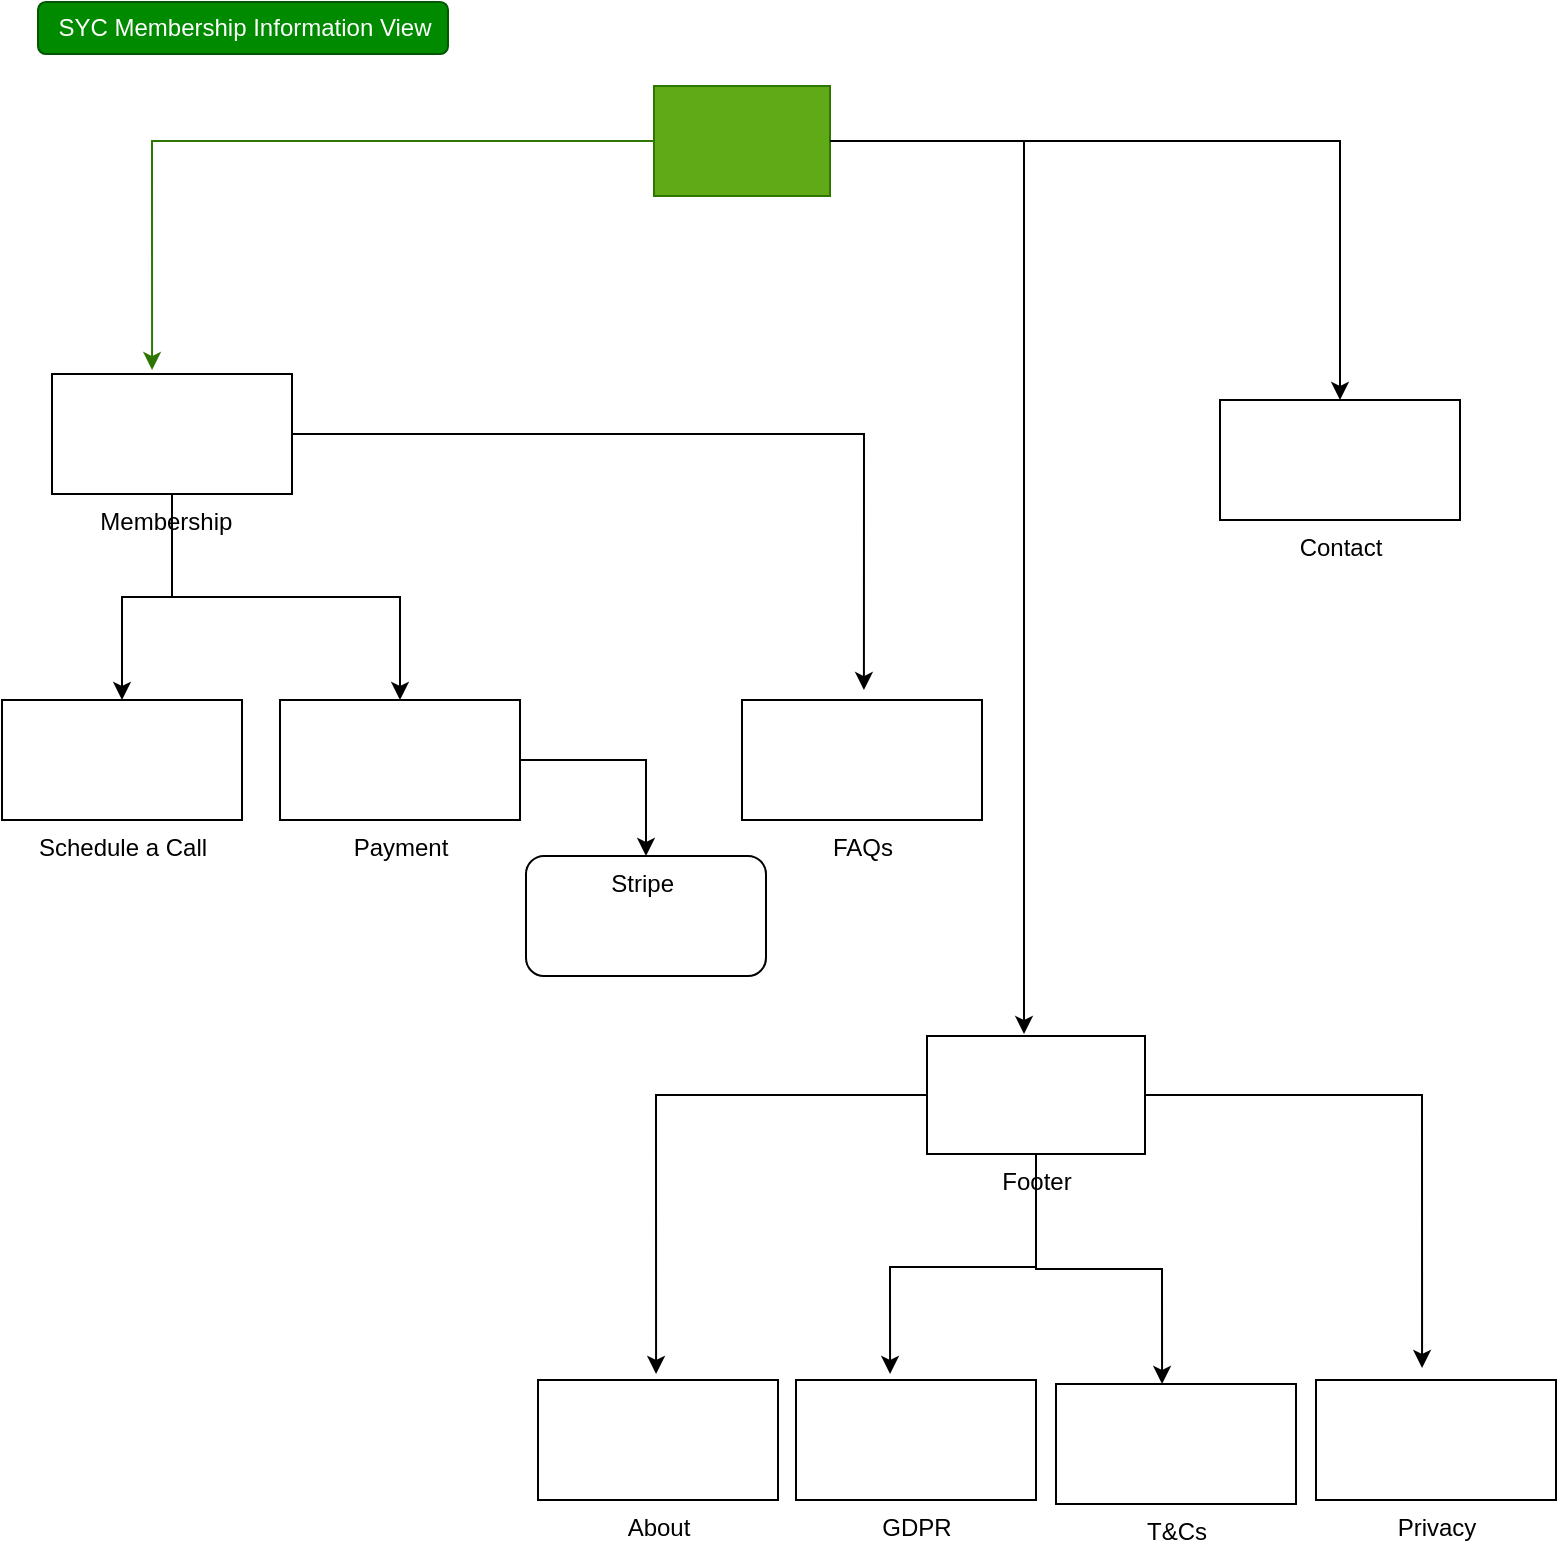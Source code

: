 <mxfile version="22.1.21" type="github">
  <diagram name="Page-1" id="dTbhuif03VTtJhubJGqq">
    <mxGraphModel dx="1441" dy="703" grid="0" gridSize="10" guides="1" tooltips="1" connect="1" arrows="1" fold="1" page="1" pageScale="1" pageWidth="827" pageHeight="1169" math="0" shadow="0">
      <root>
        <mxCell id="0" />
        <mxCell id="1" parent="0" />
        <mxCell id="pZYu0R51DMW-tb0Efp2y-29" style="edgeStyle=orthogonalEdgeStyle;rounded=0;orthogonalLoop=1;jettySize=auto;html=1;" edge="1" parent="1" source="pZYu0R51DMW-tb0Efp2y-1" target="pZYu0R51DMW-tb0Efp2y-4">
          <mxGeometry relative="1" as="geometry" />
        </mxCell>
        <mxCell id="pZYu0R51DMW-tb0Efp2y-1" value="Home&amp;nbsp;" style="verticalLabelPosition=bottom;verticalAlign=top;html=1;shape=mxgraph.basic.rect;fillColor2=none;strokeWidth=1;size=20;indent=5;fillColor=#60a917;fontColor=#ffffff;strokeColor=#2D7600;" vertex="1" parent="1">
          <mxGeometry x="348" y="75" width="88" height="55" as="geometry" />
        </mxCell>
        <mxCell id="pZYu0R51DMW-tb0Efp2y-2" value="Footer&lt;br&gt;" style="verticalLabelPosition=bottom;verticalAlign=top;html=1;shape=mxgraph.basic.rect;fillColor2=none;strokeWidth=1;size=20;indent=5;" vertex="1" parent="1">
          <mxGeometry x="484.5" y="550" width="109" height="59" as="geometry" />
        </mxCell>
        <mxCell id="pZYu0R51DMW-tb0Efp2y-8" value="" style="edgeStyle=orthogonalEdgeStyle;rounded=0;orthogonalLoop=1;jettySize=auto;html=1;" edge="1" parent="1" source="pZYu0R51DMW-tb0Efp2y-3" target="pZYu0R51DMW-tb0Efp2y-7">
          <mxGeometry relative="1" as="geometry" />
        </mxCell>
        <mxCell id="pZYu0R51DMW-tb0Efp2y-15" style="edgeStyle=orthogonalEdgeStyle;rounded=0;orthogonalLoop=1;jettySize=auto;html=1;" edge="1" parent="1" source="pZYu0R51DMW-tb0Efp2y-3" target="pZYu0R51DMW-tb0Efp2y-14">
          <mxGeometry relative="1" as="geometry" />
        </mxCell>
        <mxCell id="pZYu0R51DMW-tb0Efp2y-3" value="Membership&amp;nbsp;&amp;nbsp;" style="verticalLabelPosition=bottom;verticalAlign=top;html=1;shape=mxgraph.basic.rect;fillColor2=none;strokeWidth=1;size=20;indent=5;" vertex="1" parent="1">
          <mxGeometry x="47" y="219" width="120" height="60" as="geometry" />
        </mxCell>
        <mxCell id="pZYu0R51DMW-tb0Efp2y-4" value="Contact" style="verticalLabelPosition=bottom;verticalAlign=top;html=1;shape=mxgraph.basic.rect;fillColor2=none;strokeWidth=1;size=20;indent=5;" vertex="1" parent="1">
          <mxGeometry x="631" y="232" width="120" height="60" as="geometry" />
        </mxCell>
        <mxCell id="pZYu0R51DMW-tb0Efp2y-6" value="SYC Membership Information View" style="text;html=1;align=center;verticalAlign=middle;resizable=0;points=[];autosize=1;strokeColor=#005700;fillColor=#008a00;fontColor=#ffffff;rounded=1;strokeWidth=1;" vertex="1" parent="1">
          <mxGeometry x="40" y="33" width="205" height="26" as="geometry" />
        </mxCell>
        <mxCell id="pZYu0R51DMW-tb0Efp2y-10" value="" style="edgeStyle=orthogonalEdgeStyle;rounded=0;orthogonalLoop=1;jettySize=auto;html=1;" edge="1" parent="1" source="pZYu0R51DMW-tb0Efp2y-7" target="pZYu0R51DMW-tb0Efp2y-9">
          <mxGeometry relative="1" as="geometry" />
        </mxCell>
        <mxCell id="pZYu0R51DMW-tb0Efp2y-7" value="Payment" style="verticalLabelPosition=bottom;verticalAlign=top;html=1;shape=mxgraph.basic.rect;fillColor2=none;strokeWidth=1;size=20;indent=5;" vertex="1" parent="1">
          <mxGeometry x="161" y="382" width="120" height="60" as="geometry" />
        </mxCell>
        <mxCell id="pZYu0R51DMW-tb0Efp2y-9" value="Stripe&amp;nbsp;" style="rounded=1;whiteSpace=wrap;html=1;verticalAlign=top;strokeWidth=1;" vertex="1" parent="1">
          <mxGeometry x="284" y="460" width="120" height="60" as="geometry" />
        </mxCell>
        <mxCell id="pZYu0R51DMW-tb0Efp2y-13" value="About" style="verticalLabelPosition=bottom;verticalAlign=top;html=1;shape=mxgraph.basic.rect;fillColor2=none;strokeWidth=1;size=20;indent=5;" vertex="1" parent="1">
          <mxGeometry x="290" y="722" width="120" height="60" as="geometry" />
        </mxCell>
        <mxCell id="pZYu0R51DMW-tb0Efp2y-14" value="Schedule a Call" style="verticalLabelPosition=bottom;verticalAlign=top;html=1;shape=mxgraph.basic.rect;fillColor2=none;strokeWidth=1;size=20;indent=5;" vertex="1" parent="1">
          <mxGeometry x="22" y="382" width="120" height="60" as="geometry" />
        </mxCell>
        <mxCell id="pZYu0R51DMW-tb0Efp2y-18" style="edgeStyle=orthogonalEdgeStyle;rounded=0;orthogonalLoop=1;jettySize=auto;html=1;entryX=0.492;entryY=-0.05;entryDx=0;entryDy=0;entryPerimeter=0;" edge="1" parent="1" source="pZYu0R51DMW-tb0Efp2y-2" target="pZYu0R51DMW-tb0Efp2y-13">
          <mxGeometry relative="1" as="geometry" />
        </mxCell>
        <mxCell id="pZYu0R51DMW-tb0Efp2y-19" value="GDPR" style="verticalLabelPosition=bottom;verticalAlign=top;html=1;shape=mxgraph.basic.rect;fillColor2=none;strokeWidth=1;size=20;indent=5;" vertex="1" parent="1">
          <mxGeometry x="419" y="722" width="120" height="60" as="geometry" />
        </mxCell>
        <mxCell id="pZYu0R51DMW-tb0Efp2y-20" value="T&amp;amp;Cs" style="verticalLabelPosition=bottom;verticalAlign=top;html=1;shape=mxgraph.basic.rect;fillColor2=none;strokeWidth=1;size=20;indent=5;" vertex="1" parent="1">
          <mxGeometry x="549" y="724" width="120" height="60" as="geometry" />
        </mxCell>
        <mxCell id="pZYu0R51DMW-tb0Efp2y-22" style="edgeStyle=orthogonalEdgeStyle;rounded=0;orthogonalLoop=1;jettySize=auto;html=1;entryX=0.392;entryY=-0.05;entryDx=0;entryDy=0;entryPerimeter=0;" edge="1" parent="1" source="pZYu0R51DMW-tb0Efp2y-2" target="pZYu0R51DMW-tb0Efp2y-19">
          <mxGeometry relative="1" as="geometry" />
        </mxCell>
        <mxCell id="pZYu0R51DMW-tb0Efp2y-23" style="edgeStyle=orthogonalEdgeStyle;rounded=0;orthogonalLoop=1;jettySize=auto;html=1;entryX=0.442;entryY=0;entryDx=0;entryDy=0;entryPerimeter=0;" edge="1" parent="1" source="pZYu0R51DMW-tb0Efp2y-2" target="pZYu0R51DMW-tb0Efp2y-20">
          <mxGeometry relative="1" as="geometry" />
        </mxCell>
        <mxCell id="pZYu0R51DMW-tb0Efp2y-24" value="Privacy" style="verticalLabelPosition=bottom;verticalAlign=top;html=1;shape=mxgraph.basic.rect;fillColor2=none;strokeWidth=1;size=20;indent=5;" vertex="1" parent="1">
          <mxGeometry x="679" y="722" width="120" height="60" as="geometry" />
        </mxCell>
        <mxCell id="pZYu0R51DMW-tb0Efp2y-25" style="edgeStyle=orthogonalEdgeStyle;rounded=0;orthogonalLoop=1;jettySize=auto;html=1;entryX=0.442;entryY=-0.1;entryDx=0;entryDy=0;entryPerimeter=0;" edge="1" parent="1" source="pZYu0R51DMW-tb0Efp2y-2" target="pZYu0R51DMW-tb0Efp2y-24">
          <mxGeometry relative="1" as="geometry" />
        </mxCell>
        <mxCell id="pZYu0R51DMW-tb0Efp2y-27" style="edgeStyle=orthogonalEdgeStyle;rounded=0;orthogonalLoop=1;jettySize=auto;html=1;entryX=0.417;entryY=-0.033;entryDx=0;entryDy=0;entryPerimeter=0;fillColor=#60a917;strokeColor=#2D7600;" edge="1" parent="1" source="pZYu0R51DMW-tb0Efp2y-1" target="pZYu0R51DMW-tb0Efp2y-3">
          <mxGeometry relative="1" as="geometry" />
        </mxCell>
        <mxCell id="pZYu0R51DMW-tb0Efp2y-28" style="edgeStyle=orthogonalEdgeStyle;rounded=0;orthogonalLoop=1;jettySize=auto;html=1;entryX=0.445;entryY=-0.017;entryDx=0;entryDy=0;entryPerimeter=0;" edge="1" parent="1" source="pZYu0R51DMW-tb0Efp2y-1" target="pZYu0R51DMW-tb0Efp2y-2">
          <mxGeometry relative="1" as="geometry" />
        </mxCell>
        <mxCell id="pZYu0R51DMW-tb0Efp2y-30" value="FAQs" style="verticalLabelPosition=bottom;verticalAlign=top;html=1;shape=mxgraph.basic.rect;fillColor2=none;strokeWidth=1;size=20;indent=5;" vertex="1" parent="1">
          <mxGeometry x="392" y="382" width="120" height="60" as="geometry" />
        </mxCell>
        <mxCell id="pZYu0R51DMW-tb0Efp2y-31" style="edgeStyle=orthogonalEdgeStyle;rounded=0;orthogonalLoop=1;jettySize=auto;html=1;entryX=0.508;entryY=-0.083;entryDx=0;entryDy=0;entryPerimeter=0;" edge="1" parent="1" source="pZYu0R51DMW-tb0Efp2y-3" target="pZYu0R51DMW-tb0Efp2y-30">
          <mxGeometry relative="1" as="geometry" />
        </mxCell>
      </root>
    </mxGraphModel>
  </diagram>
</mxfile>
